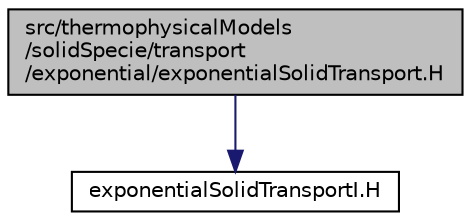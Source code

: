 digraph "src/thermophysicalModels/solidSpecie/transport/exponential/exponentialSolidTransport.H"
{
  bgcolor="transparent";
  edge [fontname="Helvetica",fontsize="10",labelfontname="Helvetica",labelfontsize="10"];
  node [fontname="Helvetica",fontsize="10",shape=record];
  Node1 [label="src/thermophysicalModels\l/solidSpecie/transport\l/exponential/exponentialSolidTransport.H",height=0.2,width=0.4,color="black", fillcolor="grey75", style="filled", fontcolor="black"];
  Node1 -> Node2 [color="midnightblue",fontsize="10",style="solid",fontname="Helvetica"];
  Node2 [label="exponentialSolidTransportI.H",height=0.2,width=0.4,color="black",URL="$a10424.html"];
}
